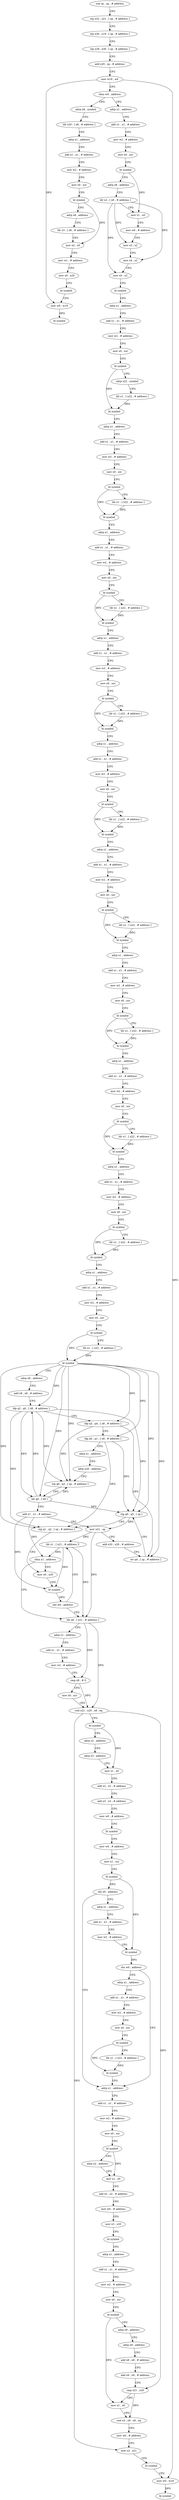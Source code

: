 digraph "func" {
"4205420" [label = "sub sp , sp , # address" ]
"4205424" [label = "stp x22 , x21 , [ sp , # address ]" ]
"4205428" [label = "stp x20 , x19 , [ sp , # address ]" ]
"4205432" [label = "stp x29 , x30 , [ sp , # address ]" ]
"4205436" [label = "add x29 , sp , # address" ]
"4205440" [label = "mov w19 , w0" ]
"4205444" [label = "cbnz w0 , address" ]
"4206100" [label = "adrp x8 , symbol" ]
"4205448" [label = "adrp x1 , address" ]
"4206104" [label = "ldr x20 , [ x8 , # address ]" ]
"4206108" [label = "adrp x1 , address" ]
"4206112" [label = "add x1 , x1 , # address" ]
"4206116" [label = "mov w2 , # address" ]
"4206120" [label = "mov x0 , xzr" ]
"4206124" [label = "bl symbol" ]
"4206128" [label = "adrp x8 , address" ]
"4206132" [label = "ldr x3 , [ x8 , # address ]" ]
"4206136" [label = "mov x2 , x0" ]
"4206140" [label = "mov w1 , # address" ]
"4206144" [label = "mov x0 , x20" ]
"4206148" [label = "bl symbol" ]
"4206152" [label = "mov w0 , w19" ]
"4206156" [label = "bl symbol" ]
"4205452" [label = "add x1 , x1 , # address" ]
"4205456" [label = "mov w2 , # address" ]
"4205460" [label = "mov x0 , xzr" ]
"4205464" [label = "bl symbol" ]
"4205468" [label = "adrp x8 , address" ]
"4205472" [label = "ldr x2 , [ x8 , # address ]" ]
"4205476" [label = "mov x1 , x0" ]
"4205480" [label = "mov w0 , # address" ]
"4205484" [label = "mov x3 , x2" ]
"4205488" [label = "mov x4 , x2" ]
"4205492" [label = "mov x5 , x2" ]
"4205496" [label = "bl symbol" ]
"4205500" [label = "adrp x1 , address" ]
"4205504" [label = "add x1 , x1 , # address" ]
"4205508" [label = "mov w2 , # address" ]
"4205512" [label = "mov x0 , xzr" ]
"4205516" [label = "bl symbol" ]
"4205520" [label = "adrp x22 , symbol" ]
"4205524" [label = "ldr x1 , [ x22 , # address ]" ]
"4205528" [label = "bl symbol" ]
"4205532" [label = "adrp x1 , address" ]
"4205536" [label = "add x1 , x1 , # address" ]
"4205540" [label = "mov w2 , # address" ]
"4205544" [label = "mov x0 , xzr" ]
"4205548" [label = "bl symbol" ]
"4205552" [label = "ldr x1 , [ x22 , # address ]" ]
"4205556" [label = "bl symbol" ]
"4205560" [label = "adrp x1 , address" ]
"4205564" [label = "add x1 , x1 , # address" ]
"4205568" [label = "mov w2 , # address" ]
"4205572" [label = "mov x0 , xzr" ]
"4205576" [label = "bl symbol" ]
"4205580" [label = "ldr x1 , [ x22 , # address ]" ]
"4205584" [label = "bl symbol" ]
"4205588" [label = "adrp x1 , address" ]
"4205592" [label = "add x1 , x1 , # address" ]
"4205596" [label = "mov w2 , # address" ]
"4205600" [label = "mov x0 , xzr" ]
"4205604" [label = "bl symbol" ]
"4205608" [label = "ldr x1 , [ x22 , # address ]" ]
"4205612" [label = "bl symbol" ]
"4205616" [label = "adrp x1 , address" ]
"4205620" [label = "add x1 , x1 , # address" ]
"4205624" [label = "mov w2 , # address" ]
"4205628" [label = "mov x0 , xzr" ]
"4205632" [label = "bl symbol" ]
"4205636" [label = "ldr x1 , [ x22 , # address ]" ]
"4205640" [label = "bl symbol" ]
"4205644" [label = "adrp x1 , address" ]
"4205648" [label = "add x1 , x1 , # address" ]
"4205652" [label = "mov w2 , # address" ]
"4205656" [label = "mov x0 , xzr" ]
"4205660" [label = "bl symbol" ]
"4205664" [label = "ldr x1 , [ x22 , # address ]" ]
"4205668" [label = "bl symbol" ]
"4205672" [label = "adrp x1 , address" ]
"4205676" [label = "add x1 , x1 , # address" ]
"4205680" [label = "mov w2 , # address" ]
"4205684" [label = "mov x0 , xzr" ]
"4205688" [label = "bl symbol" ]
"4205692" [label = "ldr x1 , [ x22 , # address ]" ]
"4205696" [label = "bl symbol" ]
"4205700" [label = "adrp x1 , address" ]
"4205704" [label = "add x1 , x1 , # address" ]
"4205708" [label = "mov w2 , # address" ]
"4205712" [label = "mov x0 , xzr" ]
"4205716" [label = "bl symbol" ]
"4205720" [label = "ldr x1 , [ x22 , # address ]" ]
"4205724" [label = "bl symbol" ]
"4205728" [label = "adrp x1 , address" ]
"4205732" [label = "add x1 , x1 , # address" ]
"4205736" [label = "mov w2 , # address" ]
"4205740" [label = "mov x0 , xzr" ]
"4205744" [label = "bl symbol" ]
"4205748" [label = "ldr x1 , [ x22 , # address ]" ]
"4205752" [label = "bl symbol" ]
"4205756" [label = "adrp x1 , address" ]
"4205760" [label = "add x1 , x1 , # address" ]
"4205764" [label = "mov w2 , # address" ]
"4205768" [label = "mov x0 , xzr" ]
"4205772" [label = "bl symbol" ]
"4205776" [label = "ldr x1 , [ x22 , # address ]" ]
"4205780" [label = "bl symbol" ]
"4205784" [label = "adrp x8 , address" ]
"4205788" [label = "add x8 , x8 , # address" ]
"4205792" [label = "ldp q2 , q0 , [ x8 , # address ]" ]
"4205796" [label = "ldp q3 , q4 , [ x8 , # address ]" ]
"4205800" [label = "ldp q5 , q1 , [ x8 , # address ]" ]
"4205804" [label = "adrp x1 , address" ]
"4205808" [label = "adrp x20 , address" ]
"4205812" [label = "stp q0 , q3 , [ sp , # address ]" ]
"4205816" [label = "ldr q0 , [ x8 ]" ]
"4205820" [label = "add x1 , x1 , # address" ]
"4205824" [label = "mov x21 , sp" ]
"4205828" [label = "add x20 , x20 , # address" ]
"4205832" [label = "str q4 , [ sp , # address ]" ]
"4205836" [label = "stp q0 , q5 , [ sp ]" ]
"4205840" [label = "stp q1 , q2 , [ sp , # address ]" ]
"4205844" [label = "mov x0 , x20" ]
"4205864" [label = "ldr x8 , [ x21 , # address ]" ]
"4205868" [label = "adrp x1 , address" ]
"4205872" [label = "add x1 , x1 , # address" ]
"4205876" [label = "mov w2 , # address" ]
"4205880" [label = "cmp x8 , # 0" ]
"4205884" [label = "mov x0 , xzr" ]
"4205888" [label = "csel x21 , x20 , x8 , eq" ]
"4205892" [label = "bl symbol" ]
"4205896" [label = "adrp x2 , address" ]
"4205900" [label = "adrp x3 , address" ]
"4205904" [label = "mov x1 , x0" ]
"4205908" [label = "add x2 , x2 , # address" ]
"4205912" [label = "add x3 , x3 , # address" ]
"4205916" [label = "mov w0 , # address" ]
"4205920" [label = "bl symbol" ]
"4205924" [label = "mov w0 , # address" ]
"4205928" [label = "mov x1 , xzr" ]
"4205932" [label = "bl symbol" ]
"4205936" [label = "cbz x0 , address" ]
"4205988" [label = "adrp x1 , address" ]
"4205940" [label = "adrp x1 , address" ]
"4205856" [label = "ldr x1 , [ x21 , # address ]!" ]
"4205860" [label = "cbnz x1 , address" ]
"4205992" [label = "add x1 , x1 , # address" ]
"4205996" [label = "mov w2 , # address" ]
"4206000" [label = "mov x0 , xzr" ]
"4206004" [label = "bl symbol" ]
"4206008" [label = "adrp x2 , address" ]
"4206012" [label = "mov x1 , x0" ]
"4206016" [label = "add x2 , x2 , # address" ]
"4206020" [label = "mov w0 , # address" ]
"4206024" [label = "mov x3 , x20" ]
"4206028" [label = "bl symbol" ]
"4206032" [label = "adrp x1 , address" ]
"4206036" [label = "add x1 , x1 , # address" ]
"4206040" [label = "mov w2 , # address" ]
"4206044" [label = "mov x0 , xzr" ]
"4206048" [label = "bl symbol" ]
"4206052" [label = "adrp x8 , address" ]
"4206056" [label = "adrp x9 , address" ]
"4206060" [label = "add x8 , x8 , # address" ]
"4206064" [label = "add x9 , x9 , # address" ]
"4206068" [label = "cmp x21 , x20" ]
"4206072" [label = "mov x1 , x0" ]
"4206076" [label = "csel x3 , x9 , x8 , eq" ]
"4206080" [label = "mov w0 , # address" ]
"4206084" [label = "mov x2 , x21" ]
"4206088" [label = "bl symbol" ]
"4206092" [label = "mov w0 , w19" ]
"4206096" [label = "bl symbol" ]
"4205944" [label = "add x1 , x1 , # address" ]
"4205948" [label = "mov w2 , # address" ]
"4205952" [label = "bl symbol" ]
"4205956" [label = "cbz w0 , address" ]
"4205960" [label = "adrp x1 , address" ]
"4205848" [label = "bl symbol" ]
"4205852" [label = "cbz w0 , address" ]
"4205964" [label = "add x1 , x1 , # address" ]
"4205968" [label = "mov w2 , # address" ]
"4205972" [label = "mov x0 , xzr" ]
"4205976" [label = "bl symbol" ]
"4205980" [label = "ldr x1 , [ x22 , # address ]" ]
"4205984" [label = "bl symbol" ]
"4205420" -> "4205424" [ label = "CFG" ]
"4205424" -> "4205428" [ label = "CFG" ]
"4205428" -> "4205432" [ label = "CFG" ]
"4205432" -> "4205436" [ label = "CFG" ]
"4205436" -> "4205440" [ label = "CFG" ]
"4205440" -> "4205444" [ label = "CFG" ]
"4205440" -> "4206152" [ label = "DFG" ]
"4205440" -> "4206092" [ label = "DFG" ]
"4205444" -> "4206100" [ label = "CFG" ]
"4205444" -> "4205448" [ label = "CFG" ]
"4206100" -> "4206104" [ label = "CFG" ]
"4205448" -> "4205452" [ label = "CFG" ]
"4206104" -> "4206108" [ label = "CFG" ]
"4206108" -> "4206112" [ label = "CFG" ]
"4206112" -> "4206116" [ label = "CFG" ]
"4206116" -> "4206120" [ label = "CFG" ]
"4206120" -> "4206124" [ label = "CFG" ]
"4206124" -> "4206128" [ label = "CFG" ]
"4206124" -> "4206136" [ label = "DFG" ]
"4206128" -> "4206132" [ label = "CFG" ]
"4206132" -> "4206136" [ label = "CFG" ]
"4206136" -> "4206140" [ label = "CFG" ]
"4206140" -> "4206144" [ label = "CFG" ]
"4206144" -> "4206148" [ label = "CFG" ]
"4206148" -> "4206152" [ label = "CFG" ]
"4206152" -> "4206156" [ label = "DFG" ]
"4205452" -> "4205456" [ label = "CFG" ]
"4205456" -> "4205460" [ label = "CFG" ]
"4205460" -> "4205464" [ label = "CFG" ]
"4205464" -> "4205468" [ label = "CFG" ]
"4205464" -> "4205476" [ label = "DFG" ]
"4205468" -> "4205472" [ label = "CFG" ]
"4205472" -> "4205476" [ label = "CFG" ]
"4205472" -> "4205484" [ label = "DFG" ]
"4205472" -> "4205488" [ label = "DFG" ]
"4205472" -> "4205492" [ label = "DFG" ]
"4205476" -> "4205480" [ label = "CFG" ]
"4205480" -> "4205484" [ label = "CFG" ]
"4205484" -> "4205488" [ label = "CFG" ]
"4205488" -> "4205492" [ label = "CFG" ]
"4205492" -> "4205496" [ label = "CFG" ]
"4205496" -> "4205500" [ label = "CFG" ]
"4205500" -> "4205504" [ label = "CFG" ]
"4205504" -> "4205508" [ label = "CFG" ]
"4205508" -> "4205512" [ label = "CFG" ]
"4205512" -> "4205516" [ label = "CFG" ]
"4205516" -> "4205520" [ label = "CFG" ]
"4205516" -> "4205528" [ label = "DFG" ]
"4205520" -> "4205524" [ label = "CFG" ]
"4205524" -> "4205528" [ label = "DFG" ]
"4205528" -> "4205532" [ label = "CFG" ]
"4205532" -> "4205536" [ label = "CFG" ]
"4205536" -> "4205540" [ label = "CFG" ]
"4205540" -> "4205544" [ label = "CFG" ]
"4205544" -> "4205548" [ label = "CFG" ]
"4205548" -> "4205552" [ label = "CFG" ]
"4205548" -> "4205556" [ label = "DFG" ]
"4205552" -> "4205556" [ label = "DFG" ]
"4205556" -> "4205560" [ label = "CFG" ]
"4205560" -> "4205564" [ label = "CFG" ]
"4205564" -> "4205568" [ label = "CFG" ]
"4205568" -> "4205572" [ label = "CFG" ]
"4205572" -> "4205576" [ label = "CFG" ]
"4205576" -> "4205580" [ label = "CFG" ]
"4205576" -> "4205584" [ label = "DFG" ]
"4205580" -> "4205584" [ label = "DFG" ]
"4205584" -> "4205588" [ label = "CFG" ]
"4205588" -> "4205592" [ label = "CFG" ]
"4205592" -> "4205596" [ label = "CFG" ]
"4205596" -> "4205600" [ label = "CFG" ]
"4205600" -> "4205604" [ label = "CFG" ]
"4205604" -> "4205608" [ label = "CFG" ]
"4205604" -> "4205612" [ label = "DFG" ]
"4205608" -> "4205612" [ label = "DFG" ]
"4205612" -> "4205616" [ label = "CFG" ]
"4205616" -> "4205620" [ label = "CFG" ]
"4205620" -> "4205624" [ label = "CFG" ]
"4205624" -> "4205628" [ label = "CFG" ]
"4205628" -> "4205632" [ label = "CFG" ]
"4205632" -> "4205636" [ label = "CFG" ]
"4205632" -> "4205640" [ label = "DFG" ]
"4205636" -> "4205640" [ label = "DFG" ]
"4205640" -> "4205644" [ label = "CFG" ]
"4205644" -> "4205648" [ label = "CFG" ]
"4205648" -> "4205652" [ label = "CFG" ]
"4205652" -> "4205656" [ label = "CFG" ]
"4205656" -> "4205660" [ label = "CFG" ]
"4205660" -> "4205664" [ label = "CFG" ]
"4205660" -> "4205668" [ label = "DFG" ]
"4205664" -> "4205668" [ label = "DFG" ]
"4205668" -> "4205672" [ label = "CFG" ]
"4205672" -> "4205676" [ label = "CFG" ]
"4205676" -> "4205680" [ label = "CFG" ]
"4205680" -> "4205684" [ label = "CFG" ]
"4205684" -> "4205688" [ label = "CFG" ]
"4205688" -> "4205692" [ label = "CFG" ]
"4205688" -> "4205696" [ label = "DFG" ]
"4205692" -> "4205696" [ label = "DFG" ]
"4205696" -> "4205700" [ label = "CFG" ]
"4205700" -> "4205704" [ label = "CFG" ]
"4205704" -> "4205708" [ label = "CFG" ]
"4205708" -> "4205712" [ label = "CFG" ]
"4205712" -> "4205716" [ label = "CFG" ]
"4205716" -> "4205720" [ label = "CFG" ]
"4205716" -> "4205724" [ label = "DFG" ]
"4205720" -> "4205724" [ label = "DFG" ]
"4205724" -> "4205728" [ label = "CFG" ]
"4205728" -> "4205732" [ label = "CFG" ]
"4205732" -> "4205736" [ label = "CFG" ]
"4205736" -> "4205740" [ label = "CFG" ]
"4205740" -> "4205744" [ label = "CFG" ]
"4205744" -> "4205748" [ label = "CFG" ]
"4205744" -> "4205752" [ label = "DFG" ]
"4205748" -> "4205752" [ label = "DFG" ]
"4205752" -> "4205756" [ label = "CFG" ]
"4205756" -> "4205760" [ label = "CFG" ]
"4205760" -> "4205764" [ label = "CFG" ]
"4205764" -> "4205768" [ label = "CFG" ]
"4205768" -> "4205772" [ label = "CFG" ]
"4205772" -> "4205776" [ label = "CFG" ]
"4205772" -> "4205780" [ label = "DFG" ]
"4205776" -> "4205780" [ label = "DFG" ]
"4205780" -> "4205784" [ label = "CFG" ]
"4205780" -> "4205792" [ label = "DFG" ]
"4205780" -> "4205812" [ label = "DFG" ]
"4205780" -> "4205816" [ label = "DFG" ]
"4205780" -> "4205836" [ label = "DFG" ]
"4205780" -> "4205800" [ label = "DFG" ]
"4205780" -> "4205840" [ label = "DFG" ]
"4205780" -> "4205796" [ label = "DFG" ]
"4205780" -> "4205832" [ label = "DFG" ]
"4205784" -> "4205788" [ label = "CFG" ]
"4205788" -> "4205792" [ label = "CFG" ]
"4205792" -> "4205796" [ label = "CFG" ]
"4205792" -> "4205812" [ label = "DFG" ]
"4205792" -> "4205816" [ label = "DFG" ]
"4205792" -> "4205836" [ label = "DFG" ]
"4205792" -> "4205840" [ label = "DFG" ]
"4205796" -> "4205800" [ label = "CFG" ]
"4205796" -> "4205812" [ label = "DFG" ]
"4205796" -> "4205832" [ label = "DFG" ]
"4205800" -> "4205804" [ label = "CFG" ]
"4205800" -> "4205836" [ label = "DFG" ]
"4205800" -> "4205840" [ label = "DFG" ]
"4205804" -> "4205808" [ label = "CFG" ]
"4205808" -> "4205812" [ label = "CFG" ]
"4205812" -> "4205816" [ label = "CFG" ]
"4205816" -> "4205820" [ label = "CFG" ]
"4205816" -> "4205792" [ label = "DFG" ]
"4205816" -> "4205812" [ label = "DFG" ]
"4205816" -> "4205836" [ label = "DFG" ]
"4205820" -> "4205824" [ label = "CFG" ]
"4205820" -> "4205848" [ label = "DFG" ]
"4205820" -> "4205860" [ label = "DFG" ]
"4205824" -> "4205828" [ label = "CFG" ]
"4205824" -> "4205864" [ label = "DFG" ]
"4205824" -> "4205856" [ label = "DFG" ]
"4205828" -> "4205832" [ label = "CFG" ]
"4205832" -> "4205836" [ label = "CFG" ]
"4205836" -> "4205840" [ label = "CFG" ]
"4205836" -> "4205824" [ label = "DFG" ]
"4205840" -> "4205844" [ label = "CFG" ]
"4205844" -> "4205848" [ label = "CFG" ]
"4205864" -> "4205868" [ label = "CFG" ]
"4205864" -> "4205880" [ label = "DFG" ]
"4205864" -> "4205888" [ label = "DFG" ]
"4205868" -> "4205872" [ label = "CFG" ]
"4205872" -> "4205876" [ label = "CFG" ]
"4205876" -> "4205880" [ label = "CFG" ]
"4205880" -> "4205884" [ label = "CFG" ]
"4205880" -> "4205888" [ label = "DFG" ]
"4205884" -> "4205888" [ label = "CFG" ]
"4205888" -> "4205892" [ label = "CFG" ]
"4205888" -> "4206068" [ label = "DFG" ]
"4205888" -> "4206084" [ label = "DFG" ]
"4205892" -> "4205896" [ label = "CFG" ]
"4205892" -> "4205904" [ label = "DFG" ]
"4205896" -> "4205900" [ label = "CFG" ]
"4205900" -> "4205904" [ label = "CFG" ]
"4205904" -> "4205908" [ label = "CFG" ]
"4205908" -> "4205912" [ label = "CFG" ]
"4205912" -> "4205916" [ label = "CFG" ]
"4205916" -> "4205920" [ label = "CFG" ]
"4205920" -> "4205924" [ label = "CFG" ]
"4205924" -> "4205928" [ label = "CFG" ]
"4205928" -> "4205932" [ label = "CFG" ]
"4205932" -> "4205936" [ label = "DFG" ]
"4205932" -> "4205952" [ label = "DFG" ]
"4205936" -> "4205988" [ label = "CFG" ]
"4205936" -> "4205940" [ label = "CFG" ]
"4205988" -> "4205992" [ label = "CFG" ]
"4205940" -> "4205944" [ label = "CFG" ]
"4205856" -> "4205860" [ label = "DFG" ]
"4205856" -> "4205848" [ label = "DFG" ]
"4205856" -> "4205864" [ label = "DFG" ]
"4205860" -> "4205844" [ label = "CFG" ]
"4205860" -> "4205864" [ label = "CFG" ]
"4205992" -> "4205996" [ label = "CFG" ]
"4205996" -> "4206000" [ label = "CFG" ]
"4206000" -> "4206004" [ label = "CFG" ]
"4206004" -> "4206008" [ label = "CFG" ]
"4206004" -> "4206012" [ label = "DFG" ]
"4206008" -> "4206012" [ label = "CFG" ]
"4206012" -> "4206016" [ label = "CFG" ]
"4206016" -> "4206020" [ label = "CFG" ]
"4206020" -> "4206024" [ label = "CFG" ]
"4206024" -> "4206028" [ label = "CFG" ]
"4206028" -> "4206032" [ label = "CFG" ]
"4206032" -> "4206036" [ label = "CFG" ]
"4206036" -> "4206040" [ label = "CFG" ]
"4206040" -> "4206044" [ label = "CFG" ]
"4206044" -> "4206048" [ label = "CFG" ]
"4206048" -> "4206052" [ label = "CFG" ]
"4206048" -> "4206072" [ label = "DFG" ]
"4206052" -> "4206056" [ label = "CFG" ]
"4206056" -> "4206060" [ label = "CFG" ]
"4206060" -> "4206064" [ label = "CFG" ]
"4206064" -> "4206068" [ label = "CFG" ]
"4206068" -> "4206072" [ label = "CFG" ]
"4206068" -> "4206076" [ label = "DFG" ]
"4206072" -> "4206076" [ label = "CFG" ]
"4206076" -> "4206080" [ label = "CFG" ]
"4206080" -> "4206084" [ label = "CFG" ]
"4206084" -> "4206088" [ label = "CFG" ]
"4206088" -> "4206092" [ label = "CFG" ]
"4206092" -> "4206096" [ label = "DFG" ]
"4205944" -> "4205948" [ label = "CFG" ]
"4205948" -> "4205952" [ label = "CFG" ]
"4205952" -> "4205956" [ label = "DFG" ]
"4205956" -> "4205988" [ label = "CFG" ]
"4205956" -> "4205960" [ label = "CFG" ]
"4205960" -> "4205964" [ label = "CFG" ]
"4205848" -> "4205852" [ label = "DFG" ]
"4205852" -> "4205864" [ label = "CFG" ]
"4205852" -> "4205856" [ label = "CFG" ]
"4205964" -> "4205968" [ label = "CFG" ]
"4205968" -> "4205972" [ label = "CFG" ]
"4205972" -> "4205976" [ label = "CFG" ]
"4205976" -> "4205980" [ label = "CFG" ]
"4205976" -> "4205984" [ label = "DFG" ]
"4205980" -> "4205984" [ label = "DFG" ]
"4205984" -> "4205988" [ label = "CFG" ]
}
